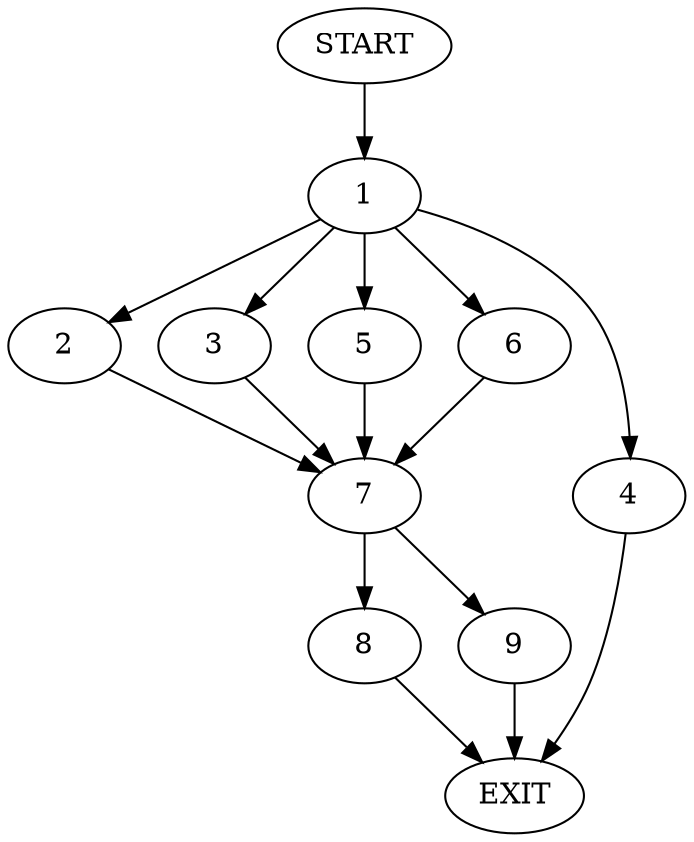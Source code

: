 digraph {
0 [label="START"]
10 [label="EXIT"]
0 -> 1
1 -> 2
1 -> 3
1 -> 4
1 -> 5
1 -> 6
5 -> 7
6 -> 7
4 -> 10
3 -> 7
2 -> 7
7 -> 8
7 -> 9
9 -> 10
8 -> 10
}
